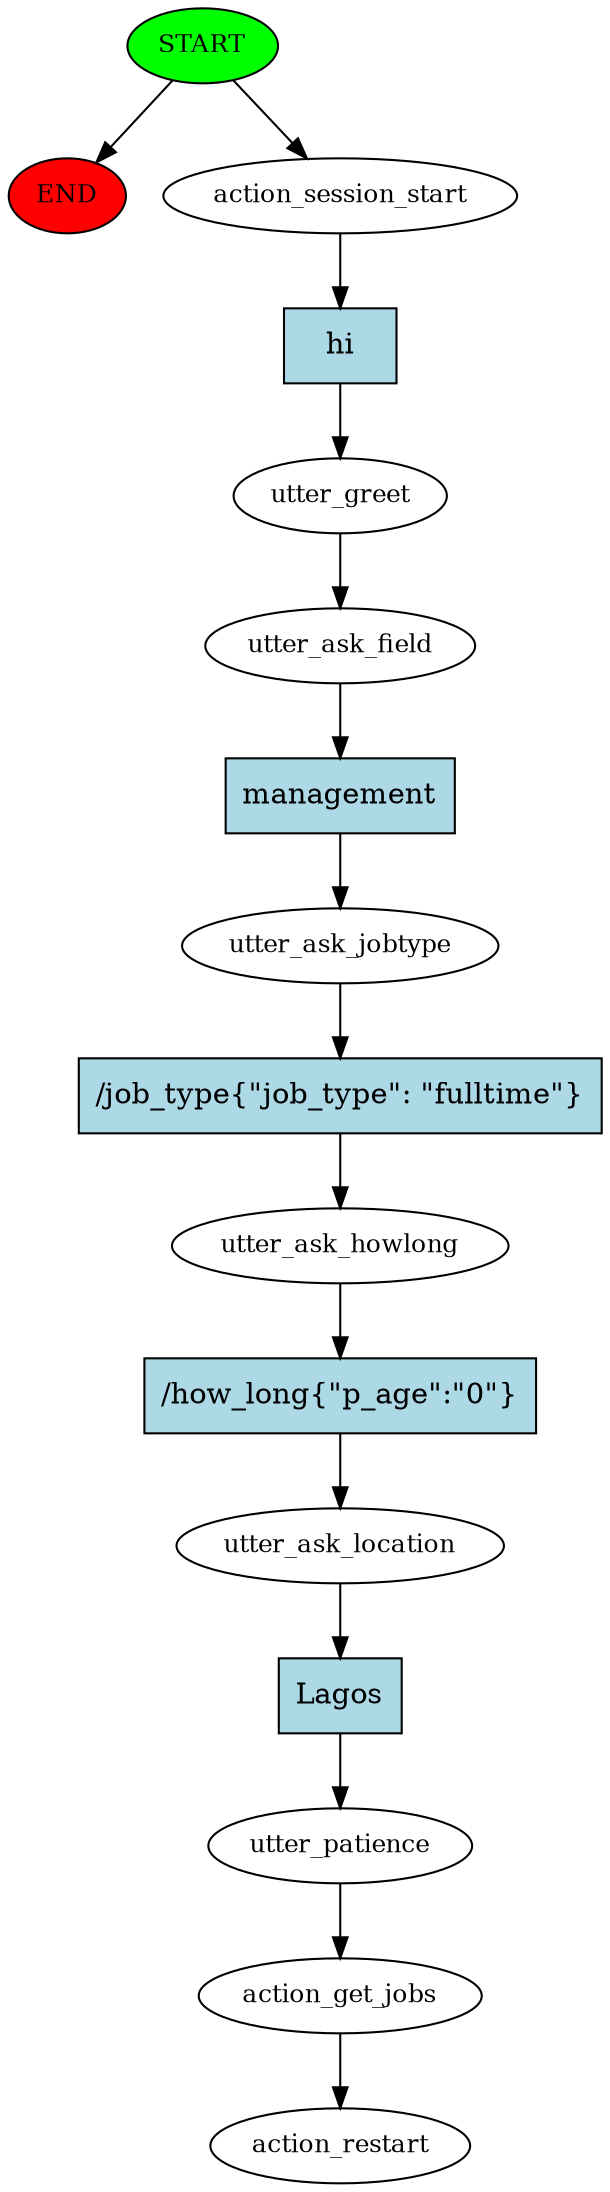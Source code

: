 digraph  {
0 [class="start active", fillcolor=green, fontsize=12, label=START, style=filled];
"-1" [class=end, fillcolor=red, fontsize=12, label=END, style=filled];
1 [class=active, fontsize=12, label=action_session_start];
2 [class=active, fontsize=12, label=utter_greet];
3 [class=active, fontsize=12, label=utter_ask_field];
4 [class=active, fontsize=12, label=utter_ask_jobtype];
5 [class=active, fontsize=12, label=utter_ask_howlong];
6 [class=active, fontsize=12, label=utter_ask_location];
7 [class=active, fontsize=12, label=utter_patience];
8 [class=active, fontsize=12, label=action_get_jobs];
9 [class="dashed active", fontsize=12, label=action_restart];
10 [class="intent active", fillcolor=lightblue, label=hi, shape=rect, style=filled];
11 [class="intent active", fillcolor=lightblue, label=management, shape=rect, style=filled];
12 [class="intent active", fillcolor=lightblue, label="/job_type{\"job_type\": \"fulltime\"}", shape=rect, style=filled];
13 [class="intent active", fillcolor=lightblue, label="/how_long{\"p_age\":\"0\"}", shape=rect, style=filled];
14 [class="intent active", fillcolor=lightblue, label=Lagos, shape=rect, style=filled];
0 -> "-1"  [class="", key=NONE, label=""];
0 -> 1  [class=active, key=NONE, label=""];
1 -> 10  [class=active, key=0];
2 -> 3  [class=active, key=NONE, label=""];
3 -> 11  [class=active, key=0];
4 -> 12  [class=active, key=0];
5 -> 13  [class=active, key=0];
6 -> 14  [class=active, key=0];
7 -> 8  [class=active, key=NONE, label=""];
8 -> 9  [class=active, key=NONE, label=""];
10 -> 2  [class=active, key=0];
11 -> 4  [class=active, key=0];
12 -> 5  [class=active, key=0];
13 -> 6  [class=active, key=0];
14 -> 7  [class=active, key=0];
}
